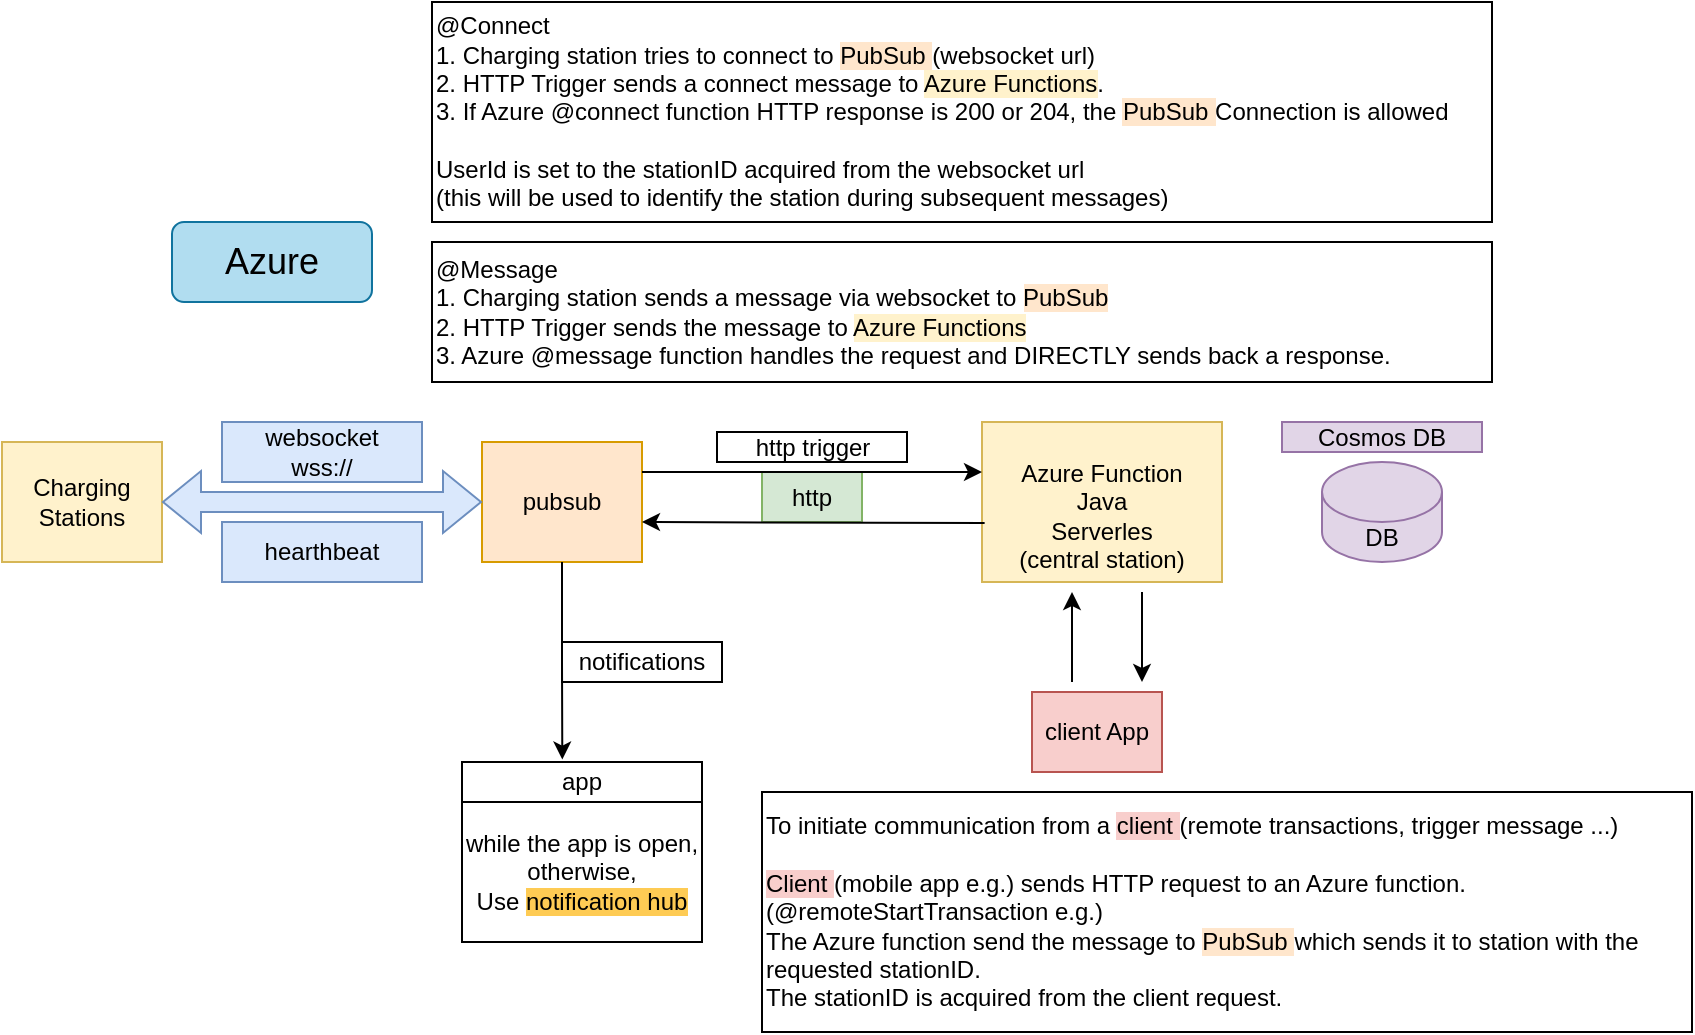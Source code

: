 <mxfile version="22.1.2" type="github">
  <diagram name="Page-1" id="yOUFaCtAM69SyQl96-M3">
    <mxGraphModel dx="997" dy="818" grid="1" gridSize="5" guides="1" tooltips="1" connect="1" arrows="1" fold="1" page="1" pageScale="1" pageWidth="850" pageHeight="1100" math="0" shadow="0">
      <root>
        <mxCell id="0" />
        <mxCell id="1" parent="0" />
        <mxCell id="DhphQR0WTkYj_wjM38mZ-2" value="&lt;br&gt;Azure Function&lt;br&gt;Java&lt;br&gt;Serverles&lt;br&gt;(central station)" style="rounded=0;whiteSpace=wrap;html=1;fillColor=#fff2cc;strokeColor=#d6b656;" parent="1" vertex="1">
          <mxGeometry x="530" y="440" width="120" height="80" as="geometry" />
        </mxCell>
        <mxCell id="DhphQR0WTkYj_wjM38mZ-3" value="pubsub" style="rounded=0;whiteSpace=wrap;html=1;fillColor=#FFE6CC;strokeColor=#d79b00;" parent="1" vertex="1">
          <mxGeometry x="280" y="450" width="80" height="60" as="geometry" />
        </mxCell>
        <mxCell id="DhphQR0WTkYj_wjM38mZ-4" value="Charging Stations" style="rounded=0;whiteSpace=wrap;html=1;fillColor=#fff2cc;strokeColor=#d6b656;" parent="1" vertex="1">
          <mxGeometry x="40" y="450" width="80" height="60" as="geometry" />
        </mxCell>
        <mxCell id="DhphQR0WTkYj_wjM38mZ-5" value="" style="shape=flexArrow;endArrow=classic;startArrow=classic;html=1;rounded=0;exitX=1;exitY=0.5;exitDx=0;exitDy=0;entryX=0;entryY=0.5;entryDx=0;entryDy=0;fillColor=#dae8fc;strokeColor=#6c8ebf;" parent="1" source="DhphQR0WTkYj_wjM38mZ-4" target="DhphQR0WTkYj_wjM38mZ-3" edge="1">
          <mxGeometry width="100" height="100" relative="1" as="geometry">
            <mxPoint x="160" y="540" as="sourcePoint" />
            <mxPoint x="260" y="440" as="targetPoint" />
          </mxGeometry>
        </mxCell>
        <mxCell id="DhphQR0WTkYj_wjM38mZ-6" value="&lt;div&gt;websocket&lt;/div&gt;&lt;div&gt;wss://&lt;br&gt;&lt;/div&gt;" style="rounded=0;whiteSpace=wrap;html=1;fillColor=#dae8fc;strokeColor=#6c8ebf;" parent="1" vertex="1">
          <mxGeometry x="150" y="440" width="100" height="30" as="geometry" />
        </mxCell>
        <mxCell id="DhphQR0WTkYj_wjM38mZ-7" value="http" style="rounded=0;whiteSpace=wrap;html=1;fillColor=#d5e8d4;strokeColor=#82b366;" parent="1" vertex="1">
          <mxGeometry x="420" y="465" width="50" height="25" as="geometry" />
        </mxCell>
        <mxCell id="DhphQR0WTkYj_wjM38mZ-8" value="" style="endArrow=classic;html=1;rounded=0;exitX=1;exitY=0.25;exitDx=0;exitDy=0;" parent="1" source="DhphQR0WTkYj_wjM38mZ-3" edge="1">
          <mxGeometry width="50" height="50" relative="1" as="geometry">
            <mxPoint x="380" y="480" as="sourcePoint" />
            <mxPoint x="530" y="465" as="targetPoint" />
          </mxGeometry>
        </mxCell>
        <mxCell id="DhphQR0WTkYj_wjM38mZ-9" value="" style="endArrow=classic;html=1;rounded=0;exitX=0.011;exitY=0.632;exitDx=0;exitDy=0;exitPerimeter=0;" parent="1" source="DhphQR0WTkYj_wjM38mZ-2" edge="1">
          <mxGeometry width="50" height="50" relative="1" as="geometry">
            <mxPoint x="480" y="480" as="sourcePoint" />
            <mxPoint x="360" y="490" as="targetPoint" />
          </mxGeometry>
        </mxCell>
        <mxCell id="DhphQR0WTkYj_wjM38mZ-19" value="Azure" style="rounded=1;whiteSpace=wrap;html=1;strokeWidth=1;fontSize=18;fillColor=#b1ddf0;strokeColor=#10739e;" parent="1" vertex="1">
          <mxGeometry x="125" y="340" width="100" height="40" as="geometry" />
        </mxCell>
        <mxCell id="DhphQR0WTkYj_wjM38mZ-28" value="hearthbeat" style="rounded=0;whiteSpace=wrap;html=1;fillColor=#dae8fc;strokeColor=#6c8ebf;" parent="1" vertex="1">
          <mxGeometry x="150" y="490" width="100" height="30" as="geometry" />
        </mxCell>
        <mxCell id="DhphQR0WTkYj_wjM38mZ-29" value="DB" style="shape=cylinder3;whiteSpace=wrap;html=1;boundedLbl=1;backgroundOutline=1;size=15;fillColor=#e1d5e7;strokeColor=#9673a6;" parent="1" vertex="1">
          <mxGeometry x="700" y="460" width="60" height="50" as="geometry" />
        </mxCell>
        <mxCell id="DhphQR0WTkYj_wjM38mZ-31" value="&lt;h1 style=&quot;font-size: 12px;&quot; class=&quot;font-size-h2&quot;&gt;&lt;span style=&quot;font-weight: normal; font-size: 12px;&quot;&gt;Cosmos DB &lt;/span&gt;&lt;/h1&gt;" style="rounded=0;whiteSpace=wrap;html=1;fontSize=12;fontStyle=0;align=center;fillColor=#e1d5e7;strokeColor=#9673a6;" parent="1" vertex="1">
          <mxGeometry x="680" y="440" width="100" height="15" as="geometry" />
        </mxCell>
        <mxCell id="DhphQR0WTkYj_wjM38mZ-33" value="while the app is open,&lt;br&gt;otherwise,&lt;br&gt;Use &lt;span style=&quot;background-color: rgb(254, 203, 84);&quot;&gt;notification hub&lt;/span&gt;" style="rounded=0;whiteSpace=wrap;html=1;" parent="1" vertex="1">
          <mxGeometry x="270" y="630" width="120" height="70" as="geometry" />
        </mxCell>
        <mxCell id="DhphQR0WTkYj_wjM38mZ-35" value="notifications" style="rounded=0;whiteSpace=wrap;html=1;" parent="1" vertex="1">
          <mxGeometry x="320" y="550" width="80" height="20" as="geometry" />
        </mxCell>
        <mxCell id="DhphQR0WTkYj_wjM38mZ-36" value="app" style="rounded=0;whiteSpace=wrap;html=1;" parent="1" vertex="1">
          <mxGeometry x="270" y="610" width="120" height="20" as="geometry" />
        </mxCell>
        <mxCell id="DhphQR0WTkYj_wjM38mZ-37" style="edgeStyle=orthogonalEdgeStyle;rounded=0;orthogonalLoop=1;jettySize=auto;html=1;entryX=0.418;entryY=-0.062;entryDx=0;entryDy=0;entryPerimeter=0;" parent="1" source="DhphQR0WTkYj_wjM38mZ-3" target="DhphQR0WTkYj_wjM38mZ-36" edge="1">
          <mxGeometry relative="1" as="geometry" />
        </mxCell>
        <mxCell id="Rq3a15On_nk6PGTsaYT3-1" value="http trigger" style="rounded=0;whiteSpace=wrap;html=1;" parent="1" vertex="1">
          <mxGeometry x="397.5" y="445" width="95" height="15" as="geometry" />
        </mxCell>
        <mxCell id="yuhe6naUO8FPMxWjMtai-1" value="@Connect&lt;br&gt;&lt;div&gt;1. Charging station tries to connect to &lt;span style=&quot;background-color: rgb(255, 230, 204);&quot;&gt;PubSub &lt;/span&gt;(websocket url)&lt;br&gt;2. HTTP Trigger sends a connect message to &lt;span style=&quot;background-color: rgb(255, 242, 204);&quot;&gt;Azure Functions&lt;/span&gt;.&lt;br&gt;&lt;/div&gt;&lt;div&gt;3. If Azure @connect function HTTP response is 200 or 204, the &lt;span style=&quot;background-color: rgb(255, 230, 204);&quot;&gt;PubSub &lt;/span&gt;Connection is allowed&lt;br&gt;&lt;/div&gt;&lt;br&gt;UserId is set to the stationID acquired from the websocket url&lt;br&gt;(this will be used to identify the station during subsequent messages)" style="rounded=0;whiteSpace=wrap;html=1;align=left;" vertex="1" parent="1">
          <mxGeometry x="255" y="230" width="530" height="110" as="geometry" />
        </mxCell>
        <mxCell id="yuhe6naUO8FPMxWjMtai-2" value="@Message&lt;br&gt;&lt;div&gt;1. Charging station sends a message via websocket to &lt;span style=&quot;background-color: rgb(255, 230, 204);&quot;&gt;PubSub&lt;/span&gt;&lt;br&gt;2. HTTP Trigger sends the message to &lt;span style=&quot;background-color: rgb(255, 242, 204);&quot;&gt;Azure Functions&lt;/span&gt;&lt;br&gt;&lt;/div&gt;&lt;div&gt;3. Azure @message function handles the request and DIRECTLY sends back a response.&lt;br&gt;&lt;/div&gt;" style="rounded=0;whiteSpace=wrap;html=1;align=left;" vertex="1" parent="1">
          <mxGeometry x="255" y="350" width="530" height="70" as="geometry" />
        </mxCell>
        <mxCell id="yuhe6naUO8FPMxWjMtai-3" value="&lt;div align=&quot;left&quot;&gt;To initiate communication from a &lt;span style=&quot;background-color: rgb(248, 206, 204);&quot;&gt;client &lt;/span&gt;(remote transactions, trigger message ...)&lt;br&gt;&lt;br&gt;&lt;/div&gt;&lt;div align=&quot;left&quot;&gt;&lt;span style=&quot;background-color: rgb(248, 206, 204);&quot;&gt;Client &lt;/span&gt;(mobile app e.g.) sends HTTP request to an Azure function. (@remoteStartTransaction e.g.)&lt;br&gt;&lt;/div&gt;&lt;div align=&quot;left&quot;&gt;The Azure function send the message to &lt;span style=&quot;background-color: rgb(255, 230, 204);&quot;&gt;PubSub &lt;/span&gt;which sends it to station with the requested stationID.&lt;br&gt;The stationID is acquired from the client request.&lt;br&gt;&lt;/div&gt;" style="rounded=0;whiteSpace=wrap;html=1;align=left;" vertex="1" parent="1">
          <mxGeometry x="420" y="625" width="465" height="120" as="geometry" />
        </mxCell>
        <mxCell id="yuhe6naUO8FPMxWjMtai-5" value="client App" style="rounded=0;whiteSpace=wrap;html=1;fillColor=#F8CECC;strokeColor=#b85450;" vertex="1" parent="1">
          <mxGeometry x="555" y="575" width="65" height="40" as="geometry" />
        </mxCell>
        <mxCell id="yuhe6naUO8FPMxWjMtai-6" value="" style="endArrow=classic;html=1;rounded=0;" edge="1" parent="1">
          <mxGeometry width="50" height="50" relative="1" as="geometry">
            <mxPoint x="575" y="570" as="sourcePoint" />
            <mxPoint x="575" y="525" as="targetPoint" />
          </mxGeometry>
        </mxCell>
        <mxCell id="yuhe6naUO8FPMxWjMtai-7" value="" style="endArrow=classic;html=1;rounded=0;" edge="1" parent="1">
          <mxGeometry width="50" height="50" relative="1" as="geometry">
            <mxPoint x="610" y="525" as="sourcePoint" />
            <mxPoint x="610" y="570" as="targetPoint" />
          </mxGeometry>
        </mxCell>
      </root>
    </mxGraphModel>
  </diagram>
</mxfile>

